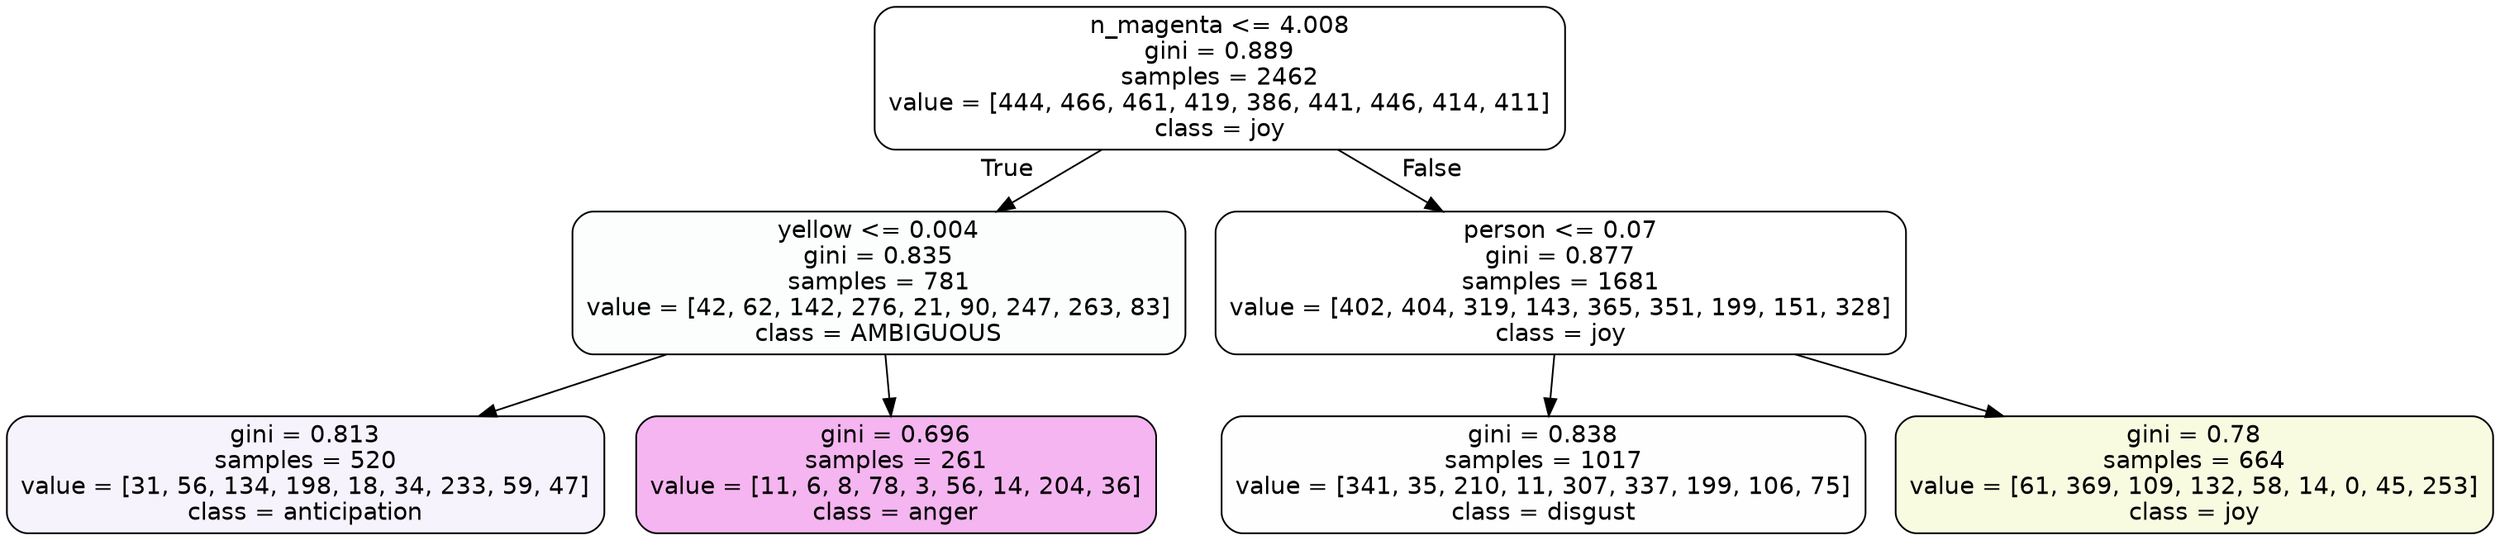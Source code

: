 digraph Tree {
node [shape=box, style="filled, rounded", color="black", fontname=helvetica] ;
edge [fontname=helvetica] ;
0 [label="n_magenta <= 4.008\ngini = 0.889\nsamples = 2462\nvalue = [444, 466, 461, 419, 386, 441, 446, 414, 411]\nclass = joy", fillcolor="#d7e53900"] ;
1 [label="yellow <= 0.004\ngini = 0.835\nsamples = 781\nvalue = [42, 62, 142, 276, 21, 90, 247, 263, 83]\nclass = AMBIGUOUS", fillcolor="#39e58103"] ;
0 -> 1 [labeldistance=2.5, labelangle=45, headlabel="True"] ;
2 [label="gini = 0.813\nsamples = 520\nvalue = [31, 56, 134, 198, 18, 34, 233, 59, 47]\nclass = anticipation", fillcolor="#8139e50f"] ;
1 -> 2 ;
3 [label="gini = 0.696\nsamples = 261\nvalue = [11, 6, 8, 78, 3, 56, 14, 204, 36]\nclass = anger", fillcolor="#e539d75f"] ;
1 -> 3 ;
4 [label="person <= 0.07\ngini = 0.877\nsamples = 1681\nvalue = [402, 404, 319, 143, 365, 351, 199, 151, 328]\nclass = joy", fillcolor="#d7e53900"] ;
0 -> 4 [labeldistance=2.5, labelangle=-45, headlabel="False"] ;
5 [label="gini = 0.838\nsamples = 1017\nvalue = [341, 35, 210, 11, 307, 337, 199, 106, 75]\nclass = disgust", fillcolor="#e5813901"] ;
4 -> 5 ;
6 [label="gini = 0.78\nsamples = 664\nvalue = [61, 369, 109, 132, 58, 14, 0, 45, 253]\nclass = joy", fillcolor="#d7e53926"] ;
4 -> 6 ;
}